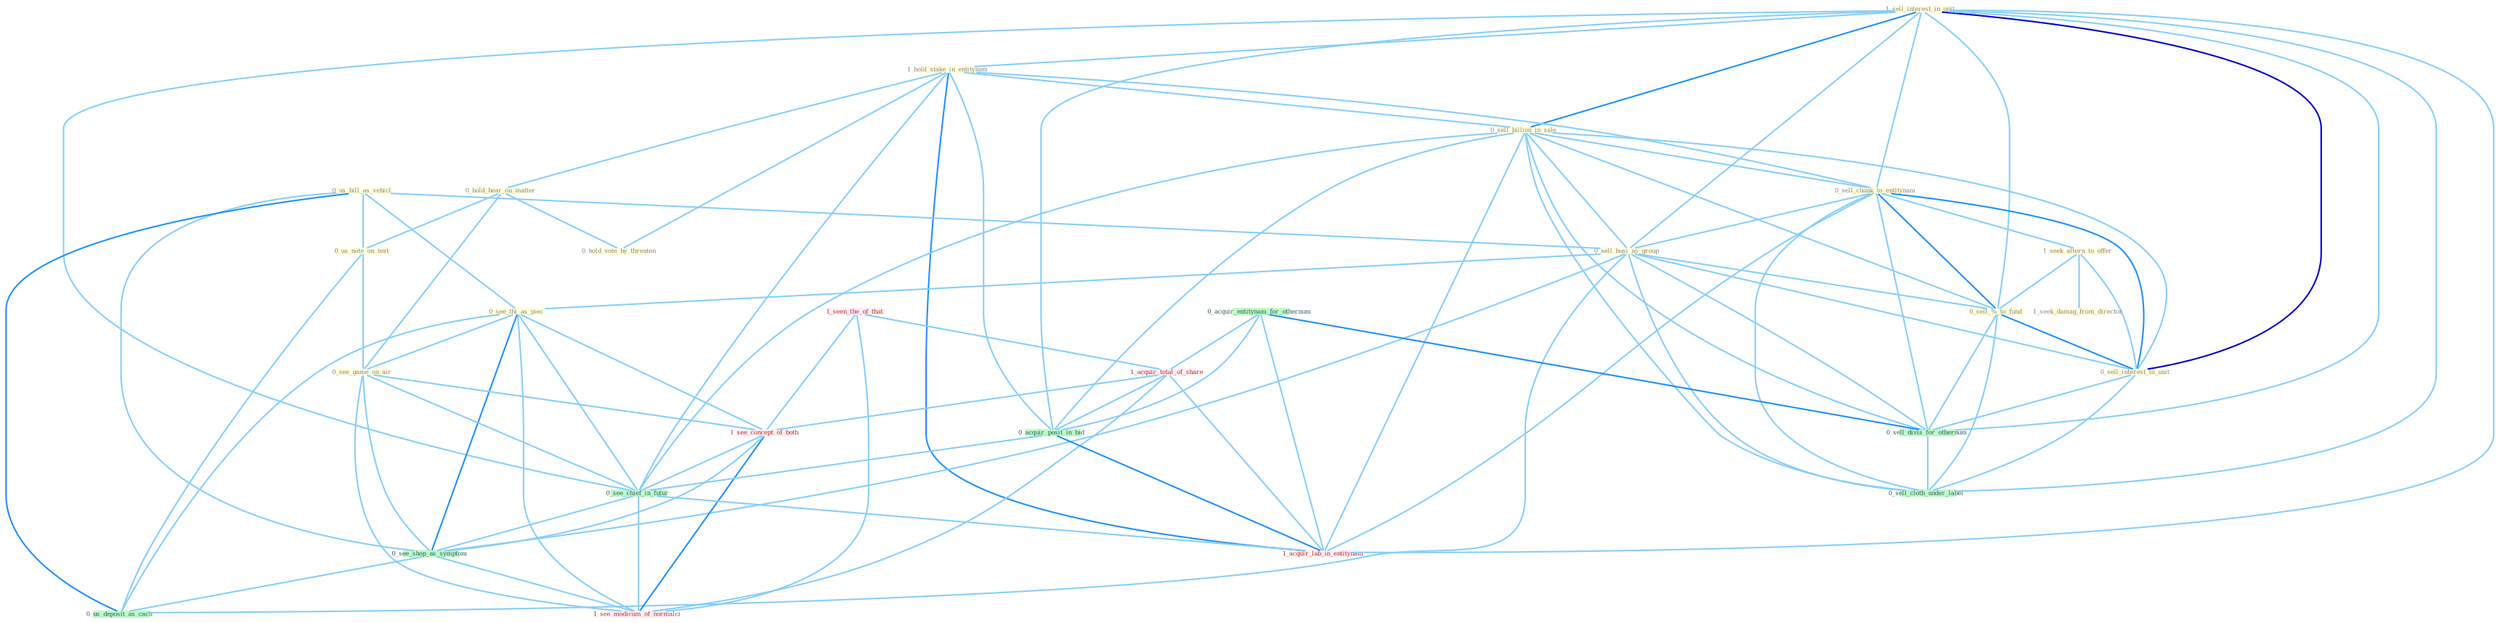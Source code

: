 Graph G{ 
    node
    [shape=polygon,style=filled,width=.5,height=.06,color="#BDFCC9",fixedsize=true,fontsize=4,
    fontcolor="#2f4f4f"];
    {node
    [color="#ffffe0", fontcolor="#8b7d6b"] "1_sell_interest_in_unit " "1_hold_stake_in_entitynam " "0_sell_billion_in_sale " "0_sell_chunk_to_entitynam " "0_hold_hear_on_matter " "0_us_bill_as_vehicl " "0_sell_busi_as_group " "0_us_note_on_test " "0_see_thi_as_piec " "1_seek_altern_to_offer " "0_sell_%_to_fund " "0_hold_vote_by_threaten " "0_sell_interest_to_unit " "1_seek_damag_from_director " "0_see_game_on_air "}
{node [color="#fff0f5", fontcolor="#b22222"] "1_seen_the_of_that " "1_acquir_total_of_share " "1_see_concept_of_both " "1_acquir_lab_in_entitynam " "1_see_modicum_of_normalci "}
edge [color="#B0E2FF"];

	"1_sell_interest_in_unit " -- "1_hold_stake_in_entitynam " [w="1", color="#87cefa" ];
	"1_sell_interest_in_unit " -- "0_sell_billion_in_sale " [w="2", color="#1e90ff" , len=0.8];
	"1_sell_interest_in_unit " -- "0_sell_chunk_to_entitynam " [w="1", color="#87cefa" ];
	"1_sell_interest_in_unit " -- "0_sell_busi_as_group " [w="1", color="#87cefa" ];
	"1_sell_interest_in_unit " -- "0_sell_%_to_fund " [w="1", color="#87cefa" ];
	"1_sell_interest_in_unit " -- "0_sell_interest_to_unit " [w="3", color="#0000cd" , len=0.6];
	"1_sell_interest_in_unit " -- "0_sell_divis_for_othernum " [w="1", color="#87cefa" ];
	"1_sell_interest_in_unit " -- "0_sell_cloth_under_label " [w="1", color="#87cefa" ];
	"1_sell_interest_in_unit " -- "0_acquir_posit_in_bid " [w="1", color="#87cefa" ];
	"1_sell_interest_in_unit " -- "0_see_chief_in_futur " [w="1", color="#87cefa" ];
	"1_sell_interest_in_unit " -- "1_acquir_lab_in_entitynam " [w="1", color="#87cefa" ];
	"1_hold_stake_in_entitynam " -- "0_sell_billion_in_sale " [w="1", color="#87cefa" ];
	"1_hold_stake_in_entitynam " -- "0_sell_chunk_to_entitynam " [w="1", color="#87cefa" ];
	"1_hold_stake_in_entitynam " -- "0_hold_hear_on_matter " [w="1", color="#87cefa" ];
	"1_hold_stake_in_entitynam " -- "0_hold_vote_by_threaten " [w="1", color="#87cefa" ];
	"1_hold_stake_in_entitynam " -- "0_acquir_posit_in_bid " [w="1", color="#87cefa" ];
	"1_hold_stake_in_entitynam " -- "0_see_chief_in_futur " [w="1", color="#87cefa" ];
	"1_hold_stake_in_entitynam " -- "1_acquir_lab_in_entitynam " [w="2", color="#1e90ff" , len=0.8];
	"0_sell_billion_in_sale " -- "0_sell_chunk_to_entitynam " [w="1", color="#87cefa" ];
	"0_sell_billion_in_sale " -- "0_sell_busi_as_group " [w="1", color="#87cefa" ];
	"0_sell_billion_in_sale " -- "0_sell_%_to_fund " [w="1", color="#87cefa" ];
	"0_sell_billion_in_sale " -- "0_sell_interest_to_unit " [w="1", color="#87cefa" ];
	"0_sell_billion_in_sale " -- "0_sell_divis_for_othernum " [w="1", color="#87cefa" ];
	"0_sell_billion_in_sale " -- "0_sell_cloth_under_label " [w="1", color="#87cefa" ];
	"0_sell_billion_in_sale " -- "0_acquir_posit_in_bid " [w="1", color="#87cefa" ];
	"0_sell_billion_in_sale " -- "0_see_chief_in_futur " [w="1", color="#87cefa" ];
	"0_sell_billion_in_sale " -- "1_acquir_lab_in_entitynam " [w="1", color="#87cefa" ];
	"0_sell_chunk_to_entitynam " -- "0_sell_busi_as_group " [w="1", color="#87cefa" ];
	"0_sell_chunk_to_entitynam " -- "1_seek_altern_to_offer " [w="1", color="#87cefa" ];
	"0_sell_chunk_to_entitynam " -- "0_sell_%_to_fund " [w="2", color="#1e90ff" , len=0.8];
	"0_sell_chunk_to_entitynam " -- "0_sell_interest_to_unit " [w="2", color="#1e90ff" , len=0.8];
	"0_sell_chunk_to_entitynam " -- "0_sell_divis_for_othernum " [w="1", color="#87cefa" ];
	"0_sell_chunk_to_entitynam " -- "0_sell_cloth_under_label " [w="1", color="#87cefa" ];
	"0_sell_chunk_to_entitynam " -- "1_acquir_lab_in_entitynam " [w="1", color="#87cefa" ];
	"0_hold_hear_on_matter " -- "0_us_note_on_test " [w="1", color="#87cefa" ];
	"0_hold_hear_on_matter " -- "0_hold_vote_by_threaten " [w="1", color="#87cefa" ];
	"0_hold_hear_on_matter " -- "0_see_game_on_air " [w="1", color="#87cefa" ];
	"0_us_bill_as_vehicl " -- "0_sell_busi_as_group " [w="1", color="#87cefa" ];
	"0_us_bill_as_vehicl " -- "0_us_note_on_test " [w="1", color="#87cefa" ];
	"0_us_bill_as_vehicl " -- "0_see_thi_as_piec " [w="1", color="#87cefa" ];
	"0_us_bill_as_vehicl " -- "0_see_shop_as_symptom " [w="1", color="#87cefa" ];
	"0_us_bill_as_vehicl " -- "0_us_deposit_as_cach " [w="2", color="#1e90ff" , len=0.8];
	"0_sell_busi_as_group " -- "0_see_thi_as_piec " [w="1", color="#87cefa" ];
	"0_sell_busi_as_group " -- "0_sell_%_to_fund " [w="1", color="#87cefa" ];
	"0_sell_busi_as_group " -- "0_sell_interest_to_unit " [w="1", color="#87cefa" ];
	"0_sell_busi_as_group " -- "0_sell_divis_for_othernum " [w="1", color="#87cefa" ];
	"0_sell_busi_as_group " -- "0_sell_cloth_under_label " [w="1", color="#87cefa" ];
	"0_sell_busi_as_group " -- "0_see_shop_as_symptom " [w="1", color="#87cefa" ];
	"0_sell_busi_as_group " -- "0_us_deposit_as_cach " [w="1", color="#87cefa" ];
	"0_us_note_on_test " -- "0_see_game_on_air " [w="1", color="#87cefa" ];
	"0_us_note_on_test " -- "0_us_deposit_as_cach " [w="1", color="#87cefa" ];
	"0_see_thi_as_piec " -- "0_see_game_on_air " [w="1", color="#87cefa" ];
	"0_see_thi_as_piec " -- "1_see_concept_of_both " [w="1", color="#87cefa" ];
	"0_see_thi_as_piec " -- "0_see_chief_in_futur " [w="1", color="#87cefa" ];
	"0_see_thi_as_piec " -- "0_see_shop_as_symptom " [w="2", color="#1e90ff" , len=0.8];
	"0_see_thi_as_piec " -- "0_us_deposit_as_cach " [w="1", color="#87cefa" ];
	"0_see_thi_as_piec " -- "1_see_modicum_of_normalci " [w="1", color="#87cefa" ];
	"1_seek_altern_to_offer " -- "0_sell_%_to_fund " [w="1", color="#87cefa" ];
	"1_seek_altern_to_offer " -- "0_sell_interest_to_unit " [w="1", color="#87cefa" ];
	"1_seek_altern_to_offer " -- "1_seek_damag_from_director " [w="1", color="#87cefa" ];
	"0_sell_%_to_fund " -- "0_sell_interest_to_unit " [w="2", color="#1e90ff" , len=0.8];
	"0_sell_%_to_fund " -- "0_sell_divis_for_othernum " [w="1", color="#87cefa" ];
	"0_sell_%_to_fund " -- "0_sell_cloth_under_label " [w="1", color="#87cefa" ];
	"0_sell_interest_to_unit " -- "0_sell_divis_for_othernum " [w="1", color="#87cefa" ];
	"0_sell_interest_to_unit " -- "0_sell_cloth_under_label " [w="1", color="#87cefa" ];
	"0_see_game_on_air " -- "1_see_concept_of_both " [w="1", color="#87cefa" ];
	"0_see_game_on_air " -- "0_see_chief_in_futur " [w="1", color="#87cefa" ];
	"0_see_game_on_air " -- "0_see_shop_as_symptom " [w="1", color="#87cefa" ];
	"0_see_game_on_air " -- "1_see_modicum_of_normalci " [w="1", color="#87cefa" ];
	"0_acquir_entitynam_for_othernum " -- "0_sell_divis_for_othernum " [w="2", color="#1e90ff" , len=0.8];
	"0_acquir_entitynam_for_othernum " -- "1_acquir_total_of_share " [w="1", color="#87cefa" ];
	"0_acquir_entitynam_for_othernum " -- "0_acquir_posit_in_bid " [w="1", color="#87cefa" ];
	"0_acquir_entitynam_for_othernum " -- "1_acquir_lab_in_entitynam " [w="1", color="#87cefa" ];
	"1_seen_the_of_that " -- "1_acquir_total_of_share " [w="1", color="#87cefa" ];
	"1_seen_the_of_that " -- "1_see_concept_of_both " [w="1", color="#87cefa" ];
	"1_seen_the_of_that " -- "1_see_modicum_of_normalci " [w="1", color="#87cefa" ];
	"0_sell_divis_for_othernum " -- "0_sell_cloth_under_label " [w="1", color="#87cefa" ];
	"1_acquir_total_of_share " -- "0_acquir_posit_in_bid " [w="1", color="#87cefa" ];
	"1_acquir_total_of_share " -- "1_see_concept_of_both " [w="1", color="#87cefa" ];
	"1_acquir_total_of_share " -- "1_acquir_lab_in_entitynam " [w="1", color="#87cefa" ];
	"1_acquir_total_of_share " -- "1_see_modicum_of_normalci " [w="1", color="#87cefa" ];
	"0_acquir_posit_in_bid " -- "0_see_chief_in_futur " [w="1", color="#87cefa" ];
	"0_acquir_posit_in_bid " -- "1_acquir_lab_in_entitynam " [w="2", color="#1e90ff" , len=0.8];
	"1_see_concept_of_both " -- "0_see_chief_in_futur " [w="1", color="#87cefa" ];
	"1_see_concept_of_both " -- "0_see_shop_as_symptom " [w="1", color="#87cefa" ];
	"1_see_concept_of_both " -- "1_see_modicum_of_normalci " [w="2", color="#1e90ff" , len=0.8];
	"0_see_chief_in_futur " -- "0_see_shop_as_symptom " [w="1", color="#87cefa" ];
	"0_see_chief_in_futur " -- "1_acquir_lab_in_entitynam " [w="1", color="#87cefa" ];
	"0_see_chief_in_futur " -- "1_see_modicum_of_normalci " [w="1", color="#87cefa" ];
	"0_see_shop_as_symptom " -- "0_us_deposit_as_cach " [w="1", color="#87cefa" ];
	"0_see_shop_as_symptom " -- "1_see_modicum_of_normalci " [w="1", color="#87cefa" ];
}